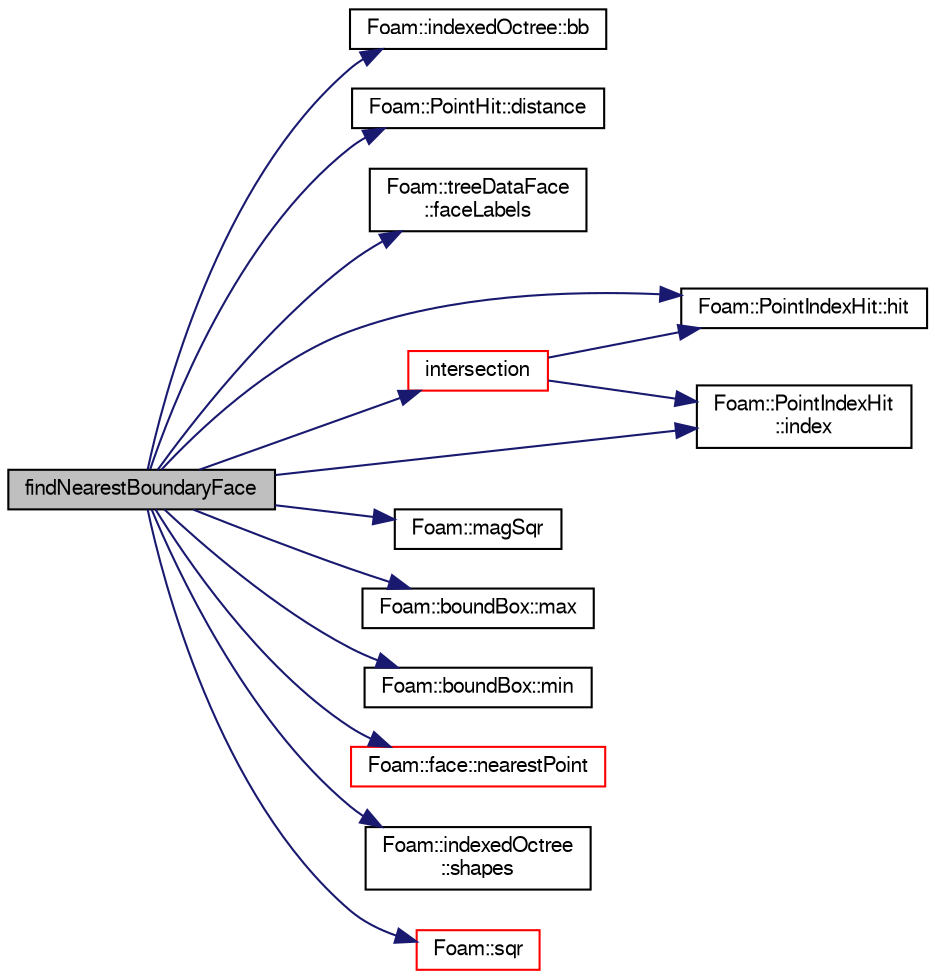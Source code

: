 digraph "findNearestBoundaryFace"
{
  bgcolor="transparent";
  edge [fontname="FreeSans",fontsize="10",labelfontname="FreeSans",labelfontsize="10"];
  node [fontname="FreeSans",fontsize="10",shape=record];
  rankdir="LR";
  Node701 [label="findNearestBoundaryFace",height=0.2,width=0.4,color="black", fillcolor="grey75", style="filled", fontcolor="black"];
  Node701 -> Node702 [color="midnightblue",fontsize="10",style="solid",fontname="FreeSans"];
  Node702 [label="Foam::indexedOctree::bb",height=0.2,width=0.4,color="black",URL="$a25026.html#a9edfd134e562753277a5fb7489e59bce",tooltip="Top bounding box. "];
  Node701 -> Node703 [color="midnightblue",fontsize="10",style="solid",fontname="FreeSans"];
  Node703 [label="Foam::PointHit::distance",height=0.2,width=0.4,color="black",URL="$a27558.html#a288a3ea8e3ee215a5e12afc1002ed4e6",tooltip="Return distance to hit. "];
  Node701 -> Node704 [color="midnightblue",fontsize="10",style="solid",fontname="FreeSans"];
  Node704 [label="Foam::treeDataFace\l::faceLabels",height=0.2,width=0.4,color="black",URL="$a25042.html#a5558e24644e12d0ef31b420e6b2c22c1"];
  Node701 -> Node705 [color="midnightblue",fontsize="10",style="solid",fontname="FreeSans"];
  Node705 [label="Foam::PointIndexHit::hit",height=0.2,width=0.4,color="black",URL="$a27566.html#aee8dc30bf27cefe419b15f96e594c155",tooltip="Is there a hit. "];
  Node701 -> Node706 [color="midnightblue",fontsize="10",style="solid",fontname="FreeSans"];
  Node706 [label="Foam::PointIndexHit\l::index",height=0.2,width=0.4,color="black",URL="$a27566.html#a4a438520bb14406481732edc13c119c7",tooltip="Return index. "];
  Node701 -> Node707 [color="midnightblue",fontsize="10",style="solid",fontname="FreeSans"];
  Node707 [label="intersection",height=0.2,width=0.4,color="red",URL="$a25118.html#a3545d06adf8ef8a3a836f3943138cd41",tooltip="Find first intersection of boundary in segment [pStart, pEnd]. "];
  Node707 -> Node705 [color="midnightblue",fontsize="10",style="solid",fontname="FreeSans"];
  Node707 -> Node706 [color="midnightblue",fontsize="10",style="solid",fontname="FreeSans"];
  Node701 -> Node762 [color="midnightblue",fontsize="10",style="solid",fontname="FreeSans"];
  Node762 [label="Foam::magSqr",height=0.2,width=0.4,color="black",URL="$a21124.html#ae6fff2c6981e6d9618aa5038e69def6e"];
  Node701 -> Node763 [color="midnightblue",fontsize="10",style="solid",fontname="FreeSans"];
  Node763 [label="Foam::boundBox::max",height=0.2,width=0.4,color="black",URL="$a27102.html#a43279cd20862e64a21c8c82ee6c2441b",tooltip="Maximum describing the bounding box. "];
  Node701 -> Node764 [color="midnightblue",fontsize="10",style="solid",fontname="FreeSans"];
  Node764 [label="Foam::boundBox::min",height=0.2,width=0.4,color="black",URL="$a27102.html#a41bea928bbb72b904d07db28570b07bd",tooltip="Minimum describing the bounding box. "];
  Node701 -> Node765 [color="midnightblue",fontsize="10",style="solid",fontname="FreeSans"];
  Node765 [label="Foam::face::nearestPoint",height=0.2,width=0.4,color="red",URL="$a27218.html#a63a61f4d0eca714a14157cf1dc9b1366",tooltip="Return nearest point to face. "];
  Node701 -> Node779 [color="midnightblue",fontsize="10",style="solid",fontname="FreeSans"];
  Node779 [label="Foam::indexedOctree\l::shapes",height=0.2,width=0.4,color="black",URL="$a25026.html#a018ca10cf68431d68c860ee380d4b4be",tooltip="Reference to shape. "];
  Node701 -> Node780 [color="midnightblue",fontsize="10",style="solid",fontname="FreeSans"];
  Node780 [label="Foam::sqr",height=0.2,width=0.4,color="red",URL="$a21124.html#a277dc11c581d53826ab5090b08f3b17b"];
}
